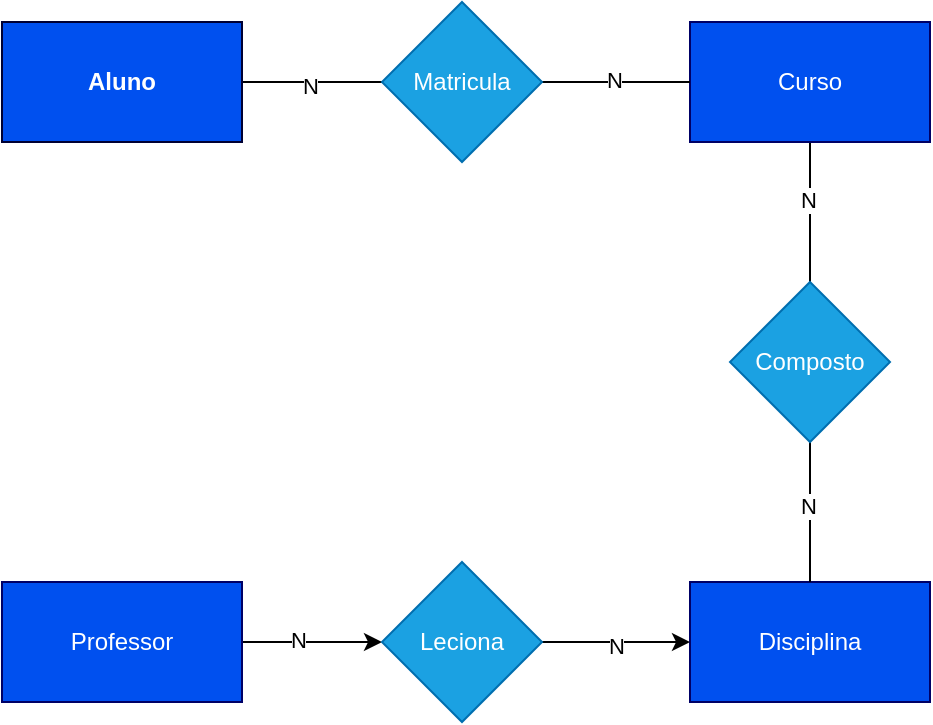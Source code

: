 <mxfile>
    <diagram name="Página-1" id="vrvPxNzAaMXnnKGBP2oI">
        <mxGraphModel dx="866" dy="787" grid="1" gridSize="10" guides="1" tooltips="1" connect="1" arrows="1" fold="1" page="1" pageScale="1" pageWidth="827" pageHeight="1169" math="0" shadow="0">
            <root>
                <mxCell id="0"/>
                <mxCell id="1" parent="0"/>
                <mxCell id="GjBflkEP28HiL4pmk-Qn-12" value="" style="edgeStyle=orthogonalEdgeStyle;rounded=0;orthogonalLoop=1;jettySize=auto;html=1;endArrow=none;endFill=0;" parent="1" source="GjBflkEP28HiL4pmk-Qn-1" target="GjBflkEP28HiL4pmk-Qn-11" edge="1">
                    <mxGeometry relative="1" as="geometry"/>
                </mxCell>
                <mxCell id="GjBflkEP28HiL4pmk-Qn-15" value="N" style="edgeLabel;html=1;align=center;verticalAlign=middle;resizable=0;points=[];" parent="GjBflkEP28HiL4pmk-Qn-12" vertex="1" connectable="0">
                    <mxGeometry x="-0.175" y="-1" relative="1" as="geometry">
                        <mxPoint as="offset"/>
                    </mxGeometry>
                </mxCell>
                <mxCell id="GjBflkEP28HiL4pmk-Qn-1" value="Curso" style="rounded=0;whiteSpace=wrap;html=1;fillColor=#0050ef;strokeColor=#000066;fontColor=#ffffff;" parent="1" vertex="1">
                    <mxGeometry x="354" y="80" width="120" height="60" as="geometry"/>
                </mxCell>
                <mxCell id="GjBflkEP28HiL4pmk-Qn-7" value="" style="edgeStyle=orthogonalEdgeStyle;rounded=0;orthogonalLoop=1;jettySize=auto;html=1;endArrow=none;endFill=0;" parent="1" source="GjBflkEP28HiL4pmk-Qn-2" target="GjBflkEP28HiL4pmk-Qn-6" edge="1">
                    <mxGeometry relative="1" as="geometry"/>
                </mxCell>
                <mxCell id="GjBflkEP28HiL4pmk-Qn-10" value="N" style="edgeLabel;html=1;align=center;verticalAlign=middle;resizable=0;points=[];" parent="GjBflkEP28HiL4pmk-Qn-7" vertex="1" connectable="0">
                    <mxGeometry x="-0.041" y="-2" relative="1" as="geometry">
                        <mxPoint as="offset"/>
                    </mxGeometry>
                </mxCell>
                <mxCell id="GjBflkEP28HiL4pmk-Qn-2" value="&lt;b&gt;Aluno&lt;/b&gt;" style="rounded=0;whiteSpace=wrap;html=1;fillColor=#0050ef;strokeColor=#000033;fontColor=#ffffff;" parent="1" vertex="1">
                    <mxGeometry x="10" y="80" width="120" height="60" as="geometry"/>
                </mxCell>
                <mxCell id="GjBflkEP28HiL4pmk-Qn-3" value="Disciplina" style="rounded=0;whiteSpace=wrap;html=1;fillColor=#0050ef;strokeColor=#000066;fontColor=#ffffff;" parent="1" vertex="1">
                    <mxGeometry x="354" y="360" width="120" height="60" as="geometry"/>
                </mxCell>
                <mxCell id="GjBflkEP28HiL4pmk-Qn-18" value="" style="edgeStyle=orthogonalEdgeStyle;rounded=0;orthogonalLoop=1;jettySize=auto;html=1;" parent="1" source="GjBflkEP28HiL4pmk-Qn-4" target="GjBflkEP28HiL4pmk-Qn-17" edge="1">
                    <mxGeometry relative="1" as="geometry"/>
                </mxCell>
                <mxCell id="GjBflkEP28HiL4pmk-Qn-21" value="N" style="edgeLabel;html=1;align=center;verticalAlign=middle;resizable=0;points=[];" parent="GjBflkEP28HiL4pmk-Qn-18" vertex="1" connectable="0">
                    <mxGeometry x="-0.204" y="1" relative="1" as="geometry">
                        <mxPoint as="offset"/>
                    </mxGeometry>
                </mxCell>
                <mxCell id="GjBflkEP28HiL4pmk-Qn-4" value="Professor" style="rounded=0;whiteSpace=wrap;html=1;fillColor=#0050ef;strokeColor=#000066;fontColor=#ffffff;" parent="1" vertex="1">
                    <mxGeometry x="10" y="360" width="120" height="60" as="geometry"/>
                </mxCell>
                <mxCell id="GjBflkEP28HiL4pmk-Qn-8" style="edgeStyle=orthogonalEdgeStyle;rounded=0;orthogonalLoop=1;jettySize=auto;html=1;entryX=0;entryY=0.5;entryDx=0;entryDy=0;endArrow=none;endFill=0;" parent="1" source="GjBflkEP28HiL4pmk-Qn-6" target="GjBflkEP28HiL4pmk-Qn-1" edge="1">
                    <mxGeometry relative="1" as="geometry"/>
                </mxCell>
                <mxCell id="GjBflkEP28HiL4pmk-Qn-9" value="N" style="edgeLabel;html=1;align=center;verticalAlign=middle;resizable=0;points=[];" parent="GjBflkEP28HiL4pmk-Qn-8" vertex="1" connectable="0">
                    <mxGeometry x="-0.023" y="1" relative="1" as="geometry">
                        <mxPoint as="offset"/>
                    </mxGeometry>
                </mxCell>
                <mxCell id="GjBflkEP28HiL4pmk-Qn-6" value="Matricula" style="rhombus;whiteSpace=wrap;html=1;rounded=0;fillColor=#1ba1e2;strokeColor=#006EAF;fontColor=#ffffff;" parent="1" vertex="1">
                    <mxGeometry x="200" y="70" width="80" height="80" as="geometry"/>
                </mxCell>
                <mxCell id="GjBflkEP28HiL4pmk-Qn-13" style="edgeStyle=orthogonalEdgeStyle;rounded=0;orthogonalLoop=1;jettySize=auto;html=1;entryX=0.5;entryY=0;entryDx=0;entryDy=0;endArrow=none;endFill=0;" parent="1" source="GjBflkEP28HiL4pmk-Qn-11" target="GjBflkEP28HiL4pmk-Qn-3" edge="1">
                    <mxGeometry relative="1" as="geometry"/>
                </mxCell>
                <mxCell id="GjBflkEP28HiL4pmk-Qn-14" value="N" style="edgeLabel;html=1;align=center;verticalAlign=middle;resizable=0;points=[];" parent="GjBflkEP28HiL4pmk-Qn-13" vertex="1" connectable="0">
                    <mxGeometry x="-0.086" y="-1" relative="1" as="geometry">
                        <mxPoint as="offset"/>
                    </mxGeometry>
                </mxCell>
                <mxCell id="GjBflkEP28HiL4pmk-Qn-11" value="Composto" style="rhombus;whiteSpace=wrap;html=1;rounded=0;fillColor=#1ba1e2;strokeColor=#006EAF;fontColor=#ffffff;" parent="1" vertex="1">
                    <mxGeometry x="374" y="210" width="80" height="80" as="geometry"/>
                </mxCell>
                <mxCell id="GjBflkEP28HiL4pmk-Qn-19" style="edgeStyle=orthogonalEdgeStyle;rounded=0;orthogonalLoop=1;jettySize=auto;html=1;entryX=0;entryY=0.5;entryDx=0;entryDy=0;" parent="1" source="GjBflkEP28HiL4pmk-Qn-17" target="GjBflkEP28HiL4pmk-Qn-3" edge="1">
                    <mxGeometry relative="1" as="geometry"/>
                </mxCell>
                <mxCell id="GjBflkEP28HiL4pmk-Qn-20" value="N" style="edgeLabel;html=1;align=center;verticalAlign=middle;resizable=0;points=[];" parent="GjBflkEP28HiL4pmk-Qn-19" vertex="1" connectable="0">
                    <mxGeometry x="-0.008" y="-2" relative="1" as="geometry">
                        <mxPoint as="offset"/>
                    </mxGeometry>
                </mxCell>
                <mxCell id="GjBflkEP28HiL4pmk-Qn-17" value="Leciona" style="rhombus;whiteSpace=wrap;html=1;rounded=0;fillColor=#1ba1e2;strokeColor=#006EAF;fontColor=#ffffff;" parent="1" vertex="1">
                    <mxGeometry x="200" y="350" width="80" height="80" as="geometry"/>
                </mxCell>
            </root>
        </mxGraphModel>
    </diagram>
</mxfile>